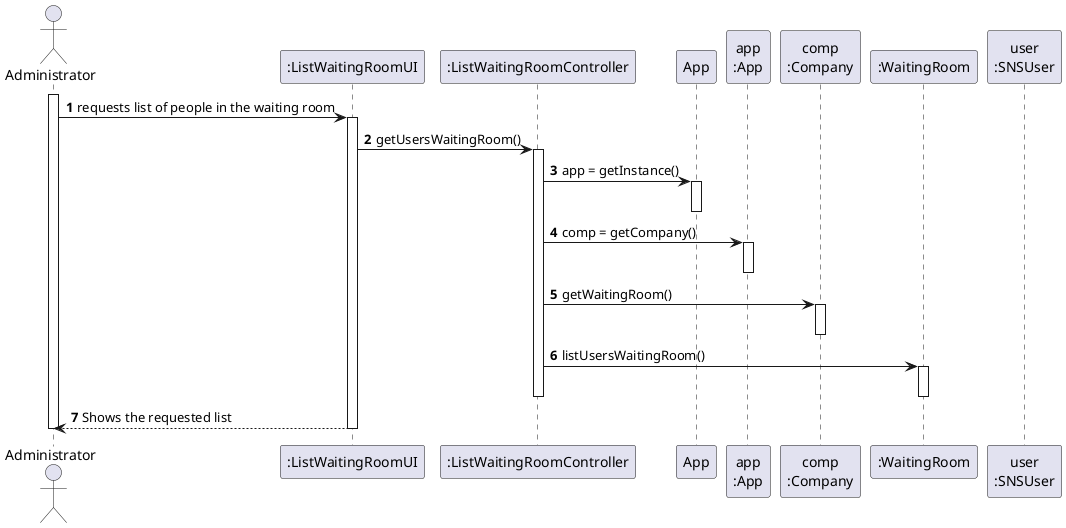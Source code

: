 @startuml
autonumber
'hide footbox
actor "Administrator" as ADM

participant ":ListWaitingRoomUI" as UI
participant ":ListWaitingRoomController" as CTRL
participant "App" as _APP
participant "app\n:App" as APP
participant "comp\n:Company" as COMP
participant ":WaitingRoom" as WR
participant "user\n:SNSUser" as SU


activate ADM
ADM -> UI : requests list of people in the waiting room
activate UI
UI -> CTRL : getUsersWaitingRoom()
activate CTRL
CTRL -> _APP : app = getInstance()
activate _APP
deactivate _APP
CTRL -> APP : comp = getCompany()
activate APP
deactivate APP
CTRL -> COMP : getWaitingRoom()
activate COMP
deactivate COMP
CTRL -> WR : listUsersWaitingRoom()
activate WR
deactivate WR
deactivate CTRL
UI --> ADM : Shows the requested list
deactivate UI
deactivate ADM





@enduml